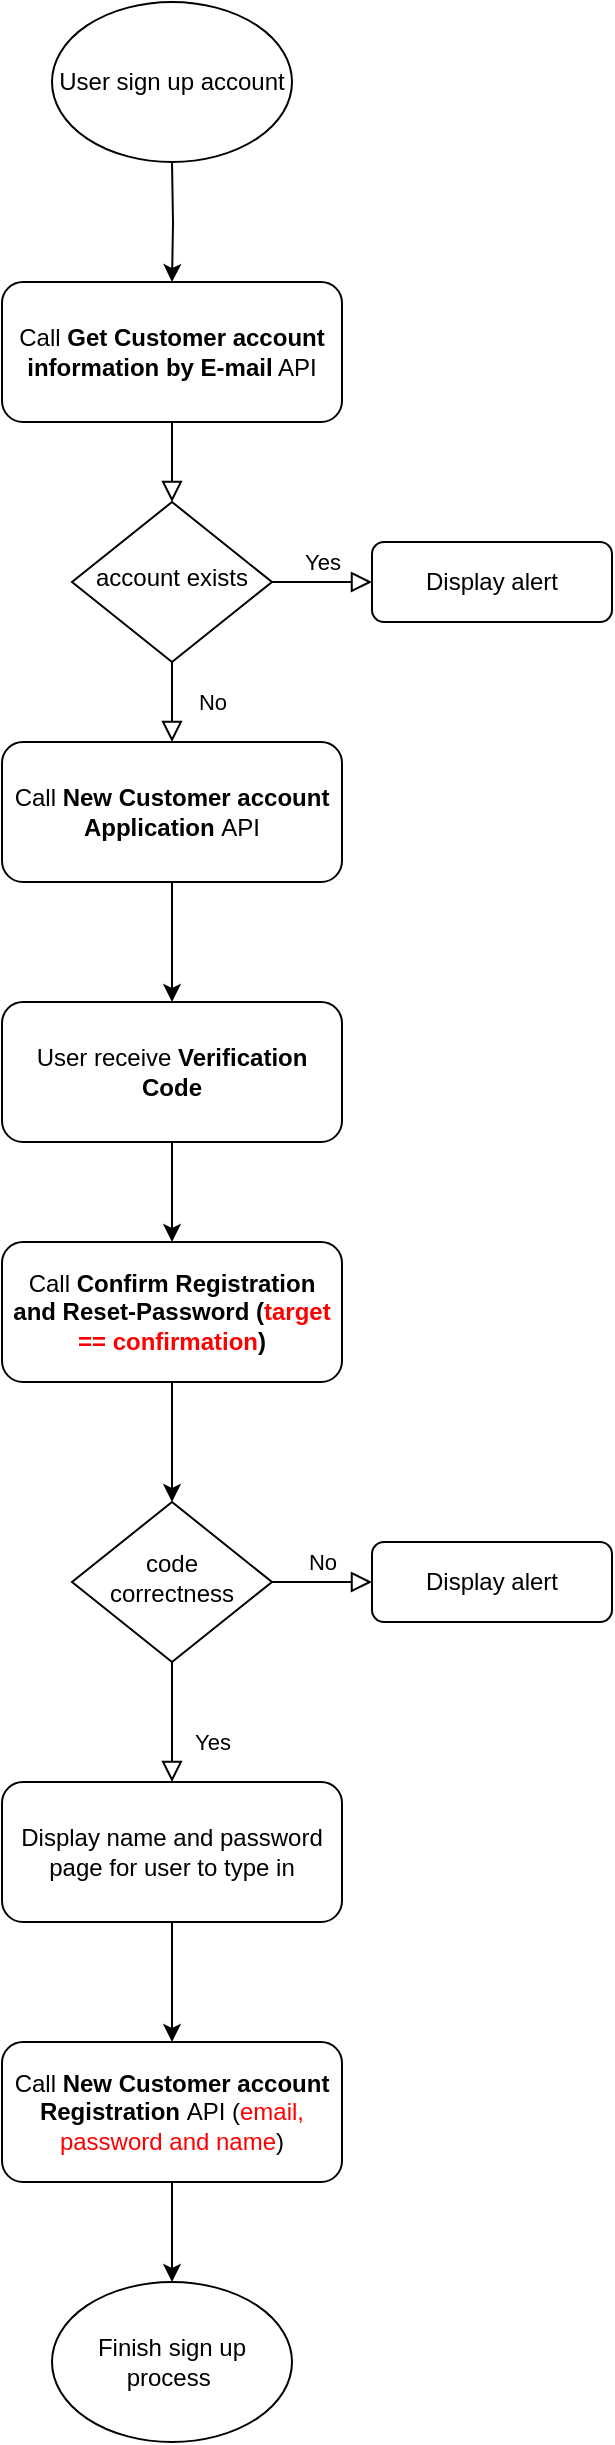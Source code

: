 <mxfile version="13.0.8" type="github">
  <diagram id="C5RBs43oDa-KdzZeNtuy" name="Page-1">
    <mxGraphModel dx="1141" dy="713" grid="1" gridSize="10" guides="1" tooltips="1" connect="1" arrows="1" fold="1" page="1" pageScale="1" pageWidth="827" pageHeight="1169" math="0" shadow="0">
      <root>
        <mxCell id="WIyWlLk6GJQsqaUBKTNV-0" />
        <mxCell id="WIyWlLk6GJQsqaUBKTNV-1" parent="WIyWlLk6GJQsqaUBKTNV-0" />
        <mxCell id="WIyWlLk6GJQsqaUBKTNV-2" value="" style="rounded=0;html=1;jettySize=auto;orthogonalLoop=1;fontSize=11;endArrow=block;endFill=0;endSize=8;strokeWidth=1;shadow=0;labelBackgroundColor=none;edgeStyle=orthogonalEdgeStyle;" parent="WIyWlLk6GJQsqaUBKTNV-1" source="WIyWlLk6GJQsqaUBKTNV-3" target="WIyWlLk6GJQsqaUBKTNV-6" edge="1">
          <mxGeometry relative="1" as="geometry" />
        </mxCell>
        <mxCell id="WIyWlLk6GJQsqaUBKTNV-3" value="Call &lt;b&gt;Get Customer account information by E-mail&lt;/b&gt; API" style="rounded=1;whiteSpace=wrap;html=1;fontSize=12;glass=0;strokeWidth=1;shadow=0;" parent="WIyWlLk6GJQsqaUBKTNV-1" vertex="1">
          <mxGeometry x="240" y="150" width="170" height="70" as="geometry" />
        </mxCell>
        <mxCell id="WIyWlLk6GJQsqaUBKTNV-4" value="No" style="rounded=0;html=1;jettySize=auto;orthogonalLoop=1;fontSize=11;endArrow=block;endFill=0;endSize=8;strokeWidth=1;shadow=0;labelBackgroundColor=none;edgeStyle=orthogonalEdgeStyle;" parent="WIyWlLk6GJQsqaUBKTNV-1" source="WIyWlLk6GJQsqaUBKTNV-6" edge="1">
          <mxGeometry y="20" relative="1" as="geometry">
            <mxPoint as="offset" />
            <mxPoint x="325" y="380" as="targetPoint" />
          </mxGeometry>
        </mxCell>
        <mxCell id="WIyWlLk6GJQsqaUBKTNV-5" value="Yes" style="edgeStyle=orthogonalEdgeStyle;rounded=0;html=1;jettySize=auto;orthogonalLoop=1;fontSize=11;endArrow=block;endFill=0;endSize=8;strokeWidth=1;shadow=0;labelBackgroundColor=none;" parent="WIyWlLk6GJQsqaUBKTNV-1" source="WIyWlLk6GJQsqaUBKTNV-6" target="WIyWlLk6GJQsqaUBKTNV-7" edge="1">
          <mxGeometry y="10" relative="1" as="geometry">
            <mxPoint as="offset" />
          </mxGeometry>
        </mxCell>
        <mxCell id="WIyWlLk6GJQsqaUBKTNV-6" value="account exists" style="rhombus;whiteSpace=wrap;html=1;shadow=0;fontFamily=Helvetica;fontSize=12;align=center;strokeWidth=1;spacing=6;spacingTop=-4;" parent="WIyWlLk6GJQsqaUBKTNV-1" vertex="1">
          <mxGeometry x="275" y="260" width="100" height="80" as="geometry" />
        </mxCell>
        <mxCell id="WIyWlLk6GJQsqaUBKTNV-7" value="Display alert" style="rounded=1;whiteSpace=wrap;html=1;fontSize=12;glass=0;strokeWidth=1;shadow=0;" parent="WIyWlLk6GJQsqaUBKTNV-1" vertex="1">
          <mxGeometry x="425" y="280" width="120" height="40" as="geometry" />
        </mxCell>
        <mxCell id="WIyWlLk6GJQsqaUBKTNV-8" value="Yes" style="rounded=0;html=1;jettySize=auto;orthogonalLoop=1;fontSize=11;endArrow=block;endFill=0;endSize=8;strokeWidth=1;shadow=0;labelBackgroundColor=none;edgeStyle=orthogonalEdgeStyle;" parent="WIyWlLk6GJQsqaUBKTNV-1" edge="1">
          <mxGeometry x="0.333" y="20" relative="1" as="geometry">
            <mxPoint as="offset" />
            <mxPoint x="325" y="840" as="sourcePoint" />
            <mxPoint x="325" y="900" as="targetPoint" />
          </mxGeometry>
        </mxCell>
        <mxCell id="WIyWlLk6GJQsqaUBKTNV-9" value="No" style="edgeStyle=orthogonalEdgeStyle;rounded=0;html=1;jettySize=auto;orthogonalLoop=1;fontSize=11;endArrow=block;endFill=0;endSize=8;strokeWidth=1;shadow=0;labelBackgroundColor=none;" parent="WIyWlLk6GJQsqaUBKTNV-1" edge="1">
          <mxGeometry y="10" relative="1" as="geometry">
            <mxPoint as="offset" />
            <mxPoint x="375" y="800" as="sourcePoint" />
            <mxPoint x="425" y="800" as="targetPoint" />
          </mxGeometry>
        </mxCell>
        <mxCell id="J_Vt8XufQowFhKoacYSW-6" style="edgeStyle=orthogonalEdgeStyle;rounded=0;orthogonalLoop=1;jettySize=auto;html=1;exitX=0.5;exitY=1;exitDx=0;exitDy=0;entryX=0.5;entryY=0;entryDx=0;entryDy=0;" edge="1" parent="WIyWlLk6GJQsqaUBKTNV-1" source="J_Vt8XufQowFhKoacYSW-2" target="J_Vt8XufQowFhKoacYSW-5">
          <mxGeometry relative="1" as="geometry" />
        </mxCell>
        <mxCell id="J_Vt8XufQowFhKoacYSW-2" value="Call&amp;nbsp;&lt;b&gt;New Customer account Application&lt;/b&gt;&amp;nbsp;API" style="rounded=1;whiteSpace=wrap;html=1;fontSize=12;glass=0;strokeWidth=1;shadow=0;" vertex="1" parent="WIyWlLk6GJQsqaUBKTNV-1">
          <mxGeometry x="240" y="380" width="170" height="70" as="geometry" />
        </mxCell>
        <mxCell id="J_Vt8XufQowFhKoacYSW-4" style="edgeStyle=orthogonalEdgeStyle;rounded=0;orthogonalLoop=1;jettySize=auto;html=1;exitX=0.5;exitY=1;exitDx=0;exitDy=0;entryX=0.5;entryY=0;entryDx=0;entryDy=0;" edge="1" parent="WIyWlLk6GJQsqaUBKTNV-1" target="WIyWlLk6GJQsqaUBKTNV-3">
          <mxGeometry relative="1" as="geometry">
            <mxPoint x="325" y="90" as="sourcePoint" />
          </mxGeometry>
        </mxCell>
        <mxCell id="J_Vt8XufQowFhKoacYSW-9" style="edgeStyle=orthogonalEdgeStyle;rounded=0;orthogonalLoop=1;jettySize=auto;html=1;exitX=0.5;exitY=1;exitDx=0;exitDy=0;entryX=0.5;entryY=0;entryDx=0;entryDy=0;" edge="1" parent="WIyWlLk6GJQsqaUBKTNV-1" source="J_Vt8XufQowFhKoacYSW-5">
          <mxGeometry relative="1" as="geometry">
            <mxPoint x="325" y="630" as="targetPoint" />
          </mxGeometry>
        </mxCell>
        <mxCell id="J_Vt8XufQowFhKoacYSW-5" value="User receive &lt;b&gt;Verification Code&lt;/b&gt;" style="rounded=1;whiteSpace=wrap;html=1;fontSize=12;glass=0;strokeWidth=1;shadow=0;" vertex="1" parent="WIyWlLk6GJQsqaUBKTNV-1">
          <mxGeometry x="240" y="510" width="170" height="70" as="geometry" />
        </mxCell>
        <mxCell id="J_Vt8XufQowFhKoacYSW-13" style="edgeStyle=orthogonalEdgeStyle;rounded=0;orthogonalLoop=1;jettySize=auto;html=1;exitX=0.5;exitY=1;exitDx=0;exitDy=0;" edge="1" parent="WIyWlLk6GJQsqaUBKTNV-1" source="J_Vt8XufQowFhKoacYSW-10" target="J_Vt8XufQowFhKoacYSW-12">
          <mxGeometry relative="1" as="geometry" />
        </mxCell>
        <mxCell id="J_Vt8XufQowFhKoacYSW-10" value="Call &lt;b&gt;Confirm Registration and Reset-Password (&lt;font color=&quot;#ff0000&quot;&gt;target == confirmation&lt;/font&gt;)&lt;/b&gt;" style="rounded=1;whiteSpace=wrap;html=1;fontSize=12;glass=0;strokeWidth=1;shadow=0;" vertex="1" parent="WIyWlLk6GJQsqaUBKTNV-1">
          <mxGeometry x="240" y="630" width="170" height="70" as="geometry" />
        </mxCell>
        <mxCell id="J_Vt8XufQowFhKoacYSW-12" value="code correctness" style="rhombus;whiteSpace=wrap;html=1;shadow=0;fontFamily=Helvetica;fontSize=12;align=center;strokeWidth=1;spacing=6;spacingTop=-4;" vertex="1" parent="WIyWlLk6GJQsqaUBKTNV-1">
          <mxGeometry x="275" y="760" width="100" height="80" as="geometry" />
        </mxCell>
        <mxCell id="J_Vt8XufQowFhKoacYSW-14" value="Display alert" style="rounded=1;whiteSpace=wrap;html=1;fontSize=12;glass=0;strokeWidth=1;shadow=0;" vertex="1" parent="WIyWlLk6GJQsqaUBKTNV-1">
          <mxGeometry x="425" y="780" width="120" height="40" as="geometry" />
        </mxCell>
        <mxCell id="J_Vt8XufQowFhKoacYSW-17" style="edgeStyle=orthogonalEdgeStyle;rounded=0;orthogonalLoop=1;jettySize=auto;html=1;exitX=0.5;exitY=1;exitDx=0;exitDy=0;entryX=0.5;entryY=0;entryDx=0;entryDy=0;" edge="1" parent="WIyWlLk6GJQsqaUBKTNV-1" source="J_Vt8XufQowFhKoacYSW-15">
          <mxGeometry relative="1" as="geometry">
            <mxPoint x="325" y="1030" as="targetPoint" />
          </mxGeometry>
        </mxCell>
        <mxCell id="J_Vt8XufQowFhKoacYSW-15" value="Display name and password page for user to type in" style="rounded=1;whiteSpace=wrap;html=1;fontSize=12;glass=0;strokeWidth=1;shadow=0;" vertex="1" parent="WIyWlLk6GJQsqaUBKTNV-1">
          <mxGeometry x="240" y="900" width="170" height="70" as="geometry" />
        </mxCell>
        <mxCell id="J_Vt8XufQowFhKoacYSW-23" style="edgeStyle=orthogonalEdgeStyle;rounded=0;orthogonalLoop=1;jettySize=auto;html=1;exitX=0.5;exitY=1;exitDx=0;exitDy=0;entryX=0.5;entryY=0;entryDx=0;entryDy=0;" edge="1" parent="WIyWlLk6GJQsqaUBKTNV-1" source="J_Vt8XufQowFhKoacYSW-18" target="J_Vt8XufQowFhKoacYSW-22">
          <mxGeometry relative="1" as="geometry" />
        </mxCell>
        <mxCell id="J_Vt8XufQowFhKoacYSW-18" value="Call&amp;nbsp;&lt;b&gt;New Customer account Registration&lt;/b&gt;&amp;nbsp;API (&lt;font color=&quot;#ff0000&quot;&gt;email, password and name&lt;/font&gt;)" style="rounded=1;whiteSpace=wrap;html=1;fontSize=12;glass=0;strokeWidth=1;shadow=0;" vertex="1" parent="WIyWlLk6GJQsqaUBKTNV-1">
          <mxGeometry x="240" y="1030" width="170" height="70" as="geometry" />
        </mxCell>
        <mxCell id="J_Vt8XufQowFhKoacYSW-21" value="&lt;span&gt;User sign up account&lt;/span&gt;" style="ellipse;whiteSpace=wrap;html=1;" vertex="1" parent="WIyWlLk6GJQsqaUBKTNV-1">
          <mxGeometry x="265" y="10" width="120" height="80" as="geometry" />
        </mxCell>
        <mxCell id="J_Vt8XufQowFhKoacYSW-22" value="&lt;span&gt;Finish sign up process&amp;nbsp;&lt;/span&gt;" style="ellipse;whiteSpace=wrap;html=1;" vertex="1" parent="WIyWlLk6GJQsqaUBKTNV-1">
          <mxGeometry x="265" y="1150" width="120" height="80" as="geometry" />
        </mxCell>
      </root>
    </mxGraphModel>
  </diagram>
</mxfile>
